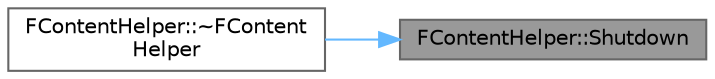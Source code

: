 digraph "FContentHelper::Shutdown"
{
 // INTERACTIVE_SVG=YES
 // LATEX_PDF_SIZE
  bgcolor="transparent";
  edge [fontname=Helvetica,fontsize=10,labelfontname=Helvetica,labelfontsize=10];
  node [fontname=Helvetica,fontsize=10,shape=box,height=0.2,width=0.4];
  rankdir="RL";
  Node1 [id="Node000001",label="FContentHelper::Shutdown",height=0.2,width=0.4,color="gray40", fillcolor="grey60", style="filled", fontcolor="black",tooltip="Shutdown the collection helper."];
  Node1 -> Node2 [id="edge1_Node000001_Node000002",dir="back",color="steelblue1",style="solid",tooltip=" "];
  Node2 [id="Node000002",label="FContentHelper::~FContent\lHelper",height=0.2,width=0.4,color="grey40", fillcolor="white", style="filled",URL="$d9/dfa/classFContentHelper.html#a9064b71af8e46ccd1fdb8a90a94c6f94",tooltip=" "];
}
